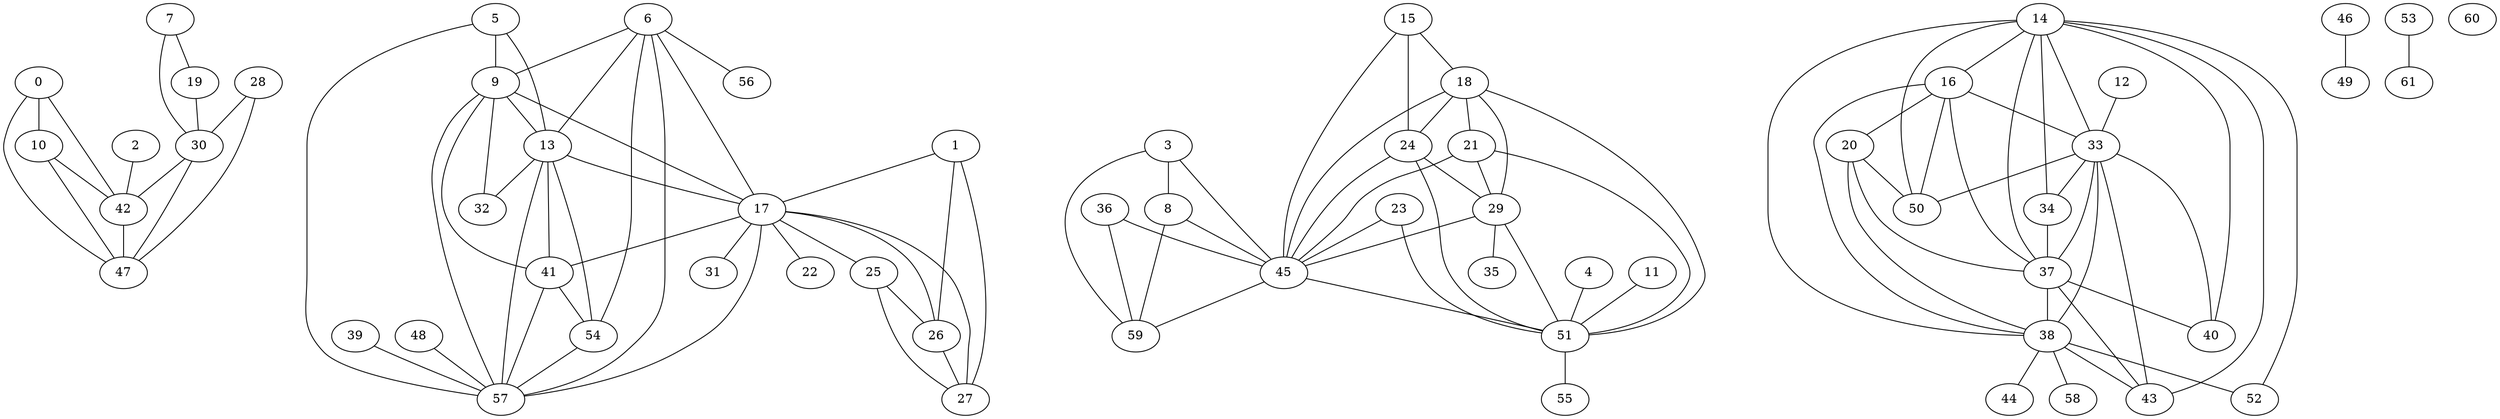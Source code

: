 graph {
	0 -- 10
	0 -- 42
	0 -- 47
	1 -- 17
	1 -- 26
	1 -- 27
	2 -- 42
	3 -- 8
	3 -- 45
	3 -- 59
	4 -- 51
	5 -- 9
	5 -- 13
	5 -- 57
	6 -- 9
	6 -- 13
	6 -- 17
	6 -- 54
	6 -- 56
	6 -- 57
	7 -- 19
	7 -- 30
	8 -- 45
	8 -- 59
	9 -- 13
	9 -- 17
	9 -- 32
	9 -- 41
	9 -- 57
	10 -- 42
	10 -- 47
	11 -- 51
	12 -- 33
	13 -- 17
	13 -- 32
	13 -- 41
	13 -- 54
	13 -- 57
	14 -- 16
	14 -- 33
	14 -- 34
	14 -- 37
	14 -- 38
	14 -- 40
	14 -- 43
	14 -- 50
	14 -- 52
	15 -- 18
	15 -- 24
	15 -- 45
	16 -- 20
	16 -- 33
	16 -- 37
	16 -- 38
	16 -- 50
	17 -- 22
	17 -- 25
	17 -- 26
	17 -- 27
	17 -- 31
	17 -- 41
	17 -- 57
	18 -- 21
	18 -- 24
	18 -- 29
	18 -- 45
	18 -- 51
	19 -- 30
	20 -- 37
	20 -- 38
	20 -- 50
	21 -- 29
	21 -- 45
	21 -- 51
	23 -- 45
	23 -- 51
	24 -- 29
	24 -- 45
	24 -- 51
	25 -- 26
	25 -- 27
	26 -- 27
	28 -- 30
	28 -- 47
	29 -- 35
	29 -- 45
	29 -- 51
	30 -- 42
	30 -- 47
	33 -- 34
	33 -- 37
	33 -- 38
	33 -- 40
	33 -- 43
	33 -- 50
	34 -- 37
	36 -- 45
	36 -- 59
	37 -- 38
	37 -- 40
	37 -- 43
	38 -- 43
	38 -- 44
	38 -- 52
	38 -- 58
	39 -- 57
	41 -- 54
	41 -- 57
	42 -- 47
	45 -- 51
	45 -- 59
	46 -- 49
	48 -- 57
	51 -- 55
	53 -- 61
	54 -- 57
	60
}
